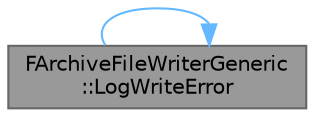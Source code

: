digraph "FArchiveFileWriterGeneric::LogWriteError"
{
 // INTERACTIVE_SVG=YES
 // LATEX_PDF_SIZE
  bgcolor="transparent";
  edge [fontname=Helvetica,fontsize=10,labelfontname=Helvetica,labelfontsize=10];
  node [fontname=Helvetica,fontsize=10,shape=box,height=0.2,width=0.4];
  rankdir="LR";
  Node1 [id="Node000001",label="FArchiveFileWriterGeneric\l::LogWriteError",height=0.2,width=0.4,color="gray40", fillcolor="grey60", style="filled", fontcolor="black",tooltip="Logs I/O error It is important to not call any platform API functions after the error occurred and be..."];
  Node1 -> Node1 [id="edge1_Node000001_Node000001",color="steelblue1",style="solid",tooltip=" "];
}
